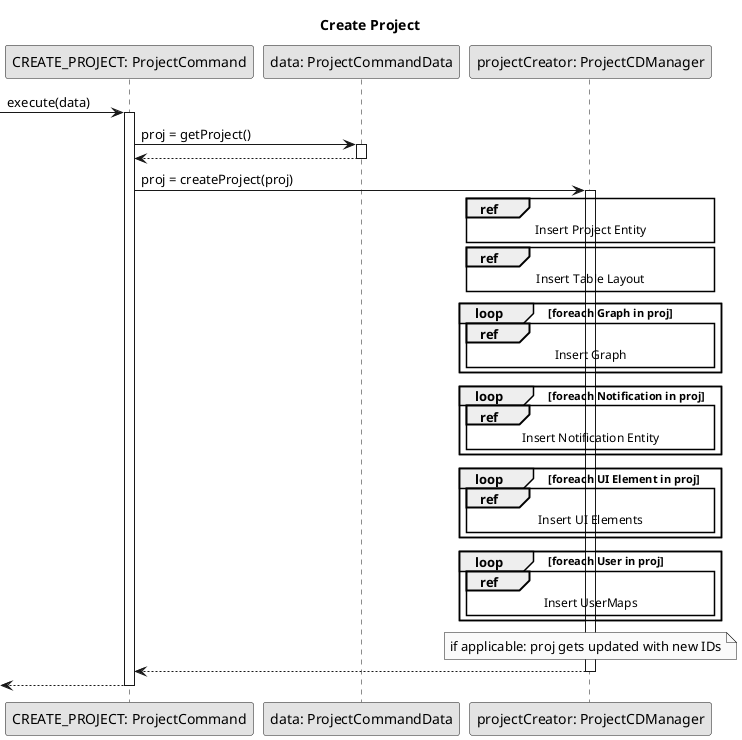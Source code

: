 @startuml

skinparam monochrome true
skinparam shadowing false
skinparam genericDisplay old
skinparam classAttributeIconSize 0
hide circle

title Create Project

participant "CREATE_PROJECT: ProjectCommand" as crtCommand
participant "data: ProjectCommandData" as data
participant "projectCreator: ProjectCDManager" as cd

[-> crtCommand : execute(data)
activate crtCommand
crtCommand -> data : proj = getProject()
activate data
data --> crtCommand
deactivate data
crtCommand -> cd : proj = createProject(proj)
activate cd
ref over cd
    Insert Project Entity
end
ref over cd
    Insert Table Layout
end
loop foreach Graph in proj
    ref over cd
        Insert Graph
    end
end
loop foreach Notification in proj
    ref over cd
        Insert Notification Entity
    end
end
loop foreach UI Element in proj
    ref over cd
        Insert UI Elements
    end
end
loop foreach User in proj
    ref over cd
        Insert UserMaps
    end
end
note over cd
    if applicable: proj gets updated with new IDs
end note
cd --> crtCommand
deactivate cd
crtCommand -->[
deactivate crtCommand


@enduml